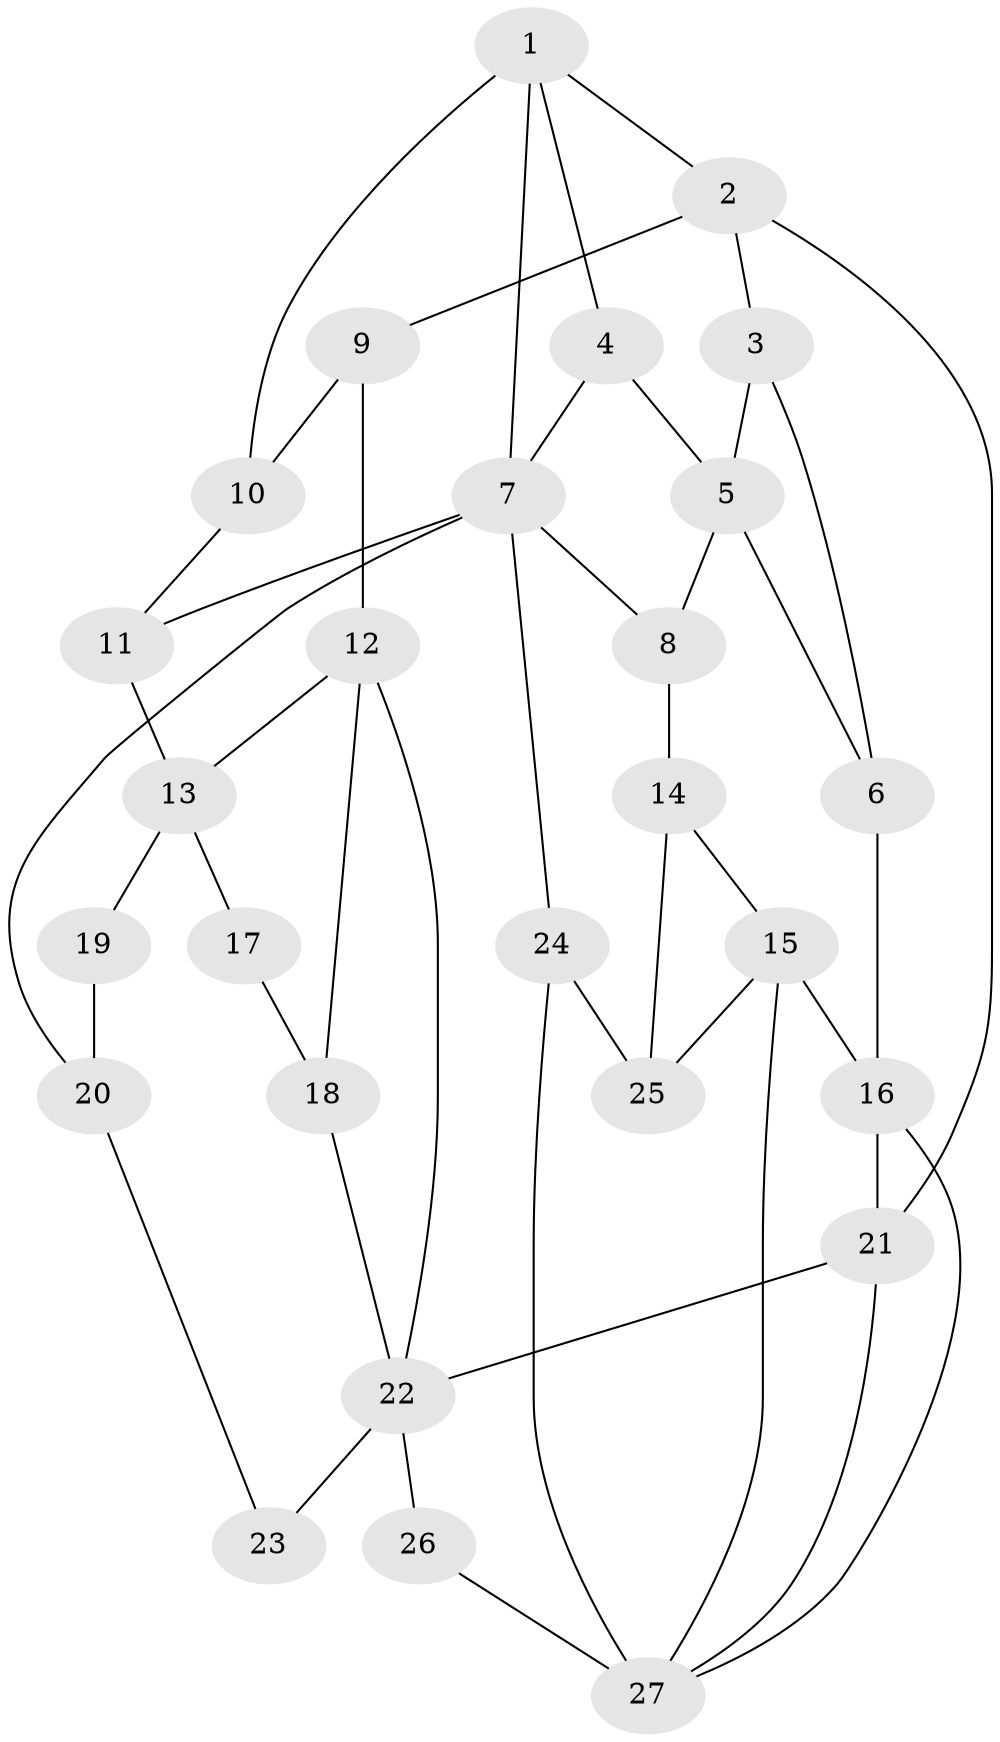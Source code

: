 // original degree distribution, {4: 0.20754716981132076, 5: 0.5471698113207547, 3: 0.05660377358490566, 6: 0.18867924528301888}
// Generated by graph-tools (version 1.1) at 2025/38/03/09/25 02:38:21]
// undirected, 27 vertices, 46 edges
graph export_dot {
graph [start="1"]
  node [color=gray90,style=filled];
  1;
  2;
  3;
  4;
  5;
  6;
  7;
  8;
  9;
  10;
  11;
  12;
  13;
  14;
  15;
  16;
  17;
  18;
  19;
  20;
  21;
  22;
  23;
  24;
  25;
  26;
  27;
  1 -- 2 [weight=1.0];
  1 -- 4 [weight=1.0];
  1 -- 7 [weight=1.0];
  1 -- 10 [weight=1.0];
  2 -- 3 [weight=1.0];
  2 -- 9 [weight=1.0];
  2 -- 21 [weight=1.0];
  3 -- 5 [weight=1.0];
  3 -- 6 [weight=1.0];
  4 -- 5 [weight=1.0];
  4 -- 7 [weight=1.0];
  5 -- 6 [weight=1.0];
  5 -- 8 [weight=1.0];
  6 -- 16 [weight=2.0];
  7 -- 8 [weight=1.0];
  7 -- 11 [weight=1.0];
  7 -- 20 [weight=1.0];
  7 -- 24 [weight=1.0];
  8 -- 14 [weight=1.0];
  9 -- 10 [weight=1.0];
  9 -- 12 [weight=2.0];
  10 -- 11 [weight=1.0];
  11 -- 13 [weight=1.0];
  12 -- 13 [weight=1.0];
  12 -- 18 [weight=1.0];
  12 -- 22 [weight=1.0];
  13 -- 17 [weight=2.0];
  13 -- 19 [weight=2.0];
  14 -- 15 [weight=1.0];
  14 -- 25 [weight=1.0];
  15 -- 16 [weight=3.0];
  15 -- 25 [weight=1.0];
  15 -- 27 [weight=1.0];
  16 -- 21 [weight=1.0];
  16 -- 27 [weight=1.0];
  17 -- 18 [weight=1.0];
  18 -- 22 [weight=1.0];
  19 -- 20 [weight=1.0];
  20 -- 23 [weight=1.0];
  21 -- 22 [weight=1.0];
  21 -- 27 [weight=1.0];
  22 -- 23 [weight=2.0];
  22 -- 26 [weight=1.0];
  24 -- 25 [weight=1.0];
  24 -- 27 [weight=1.0];
  26 -- 27 [weight=2.0];
}
